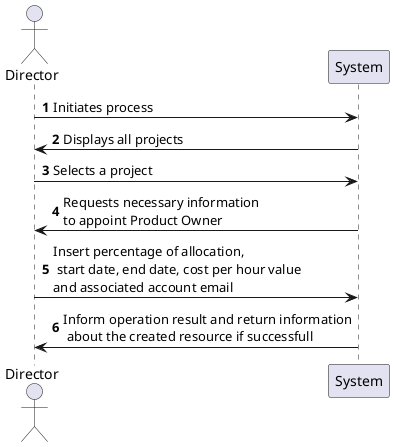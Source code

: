 @startuml
'https://plantuml.com/sequence-diagram

autonumber
actor Director as dir
participant System as sys

dir-> sys : Initiates process
sys -> dir : Displays all projects
dir -> sys : Selects a project
sys-> dir : Requests necessary information\nto appoint Product Owner
dir -> sys : Insert percentage of allocation,\n start date, end date, cost per hour value\nand associated account email
sys -> dir : Inform operation result and return information\n about the created resource if successfull
@enduml